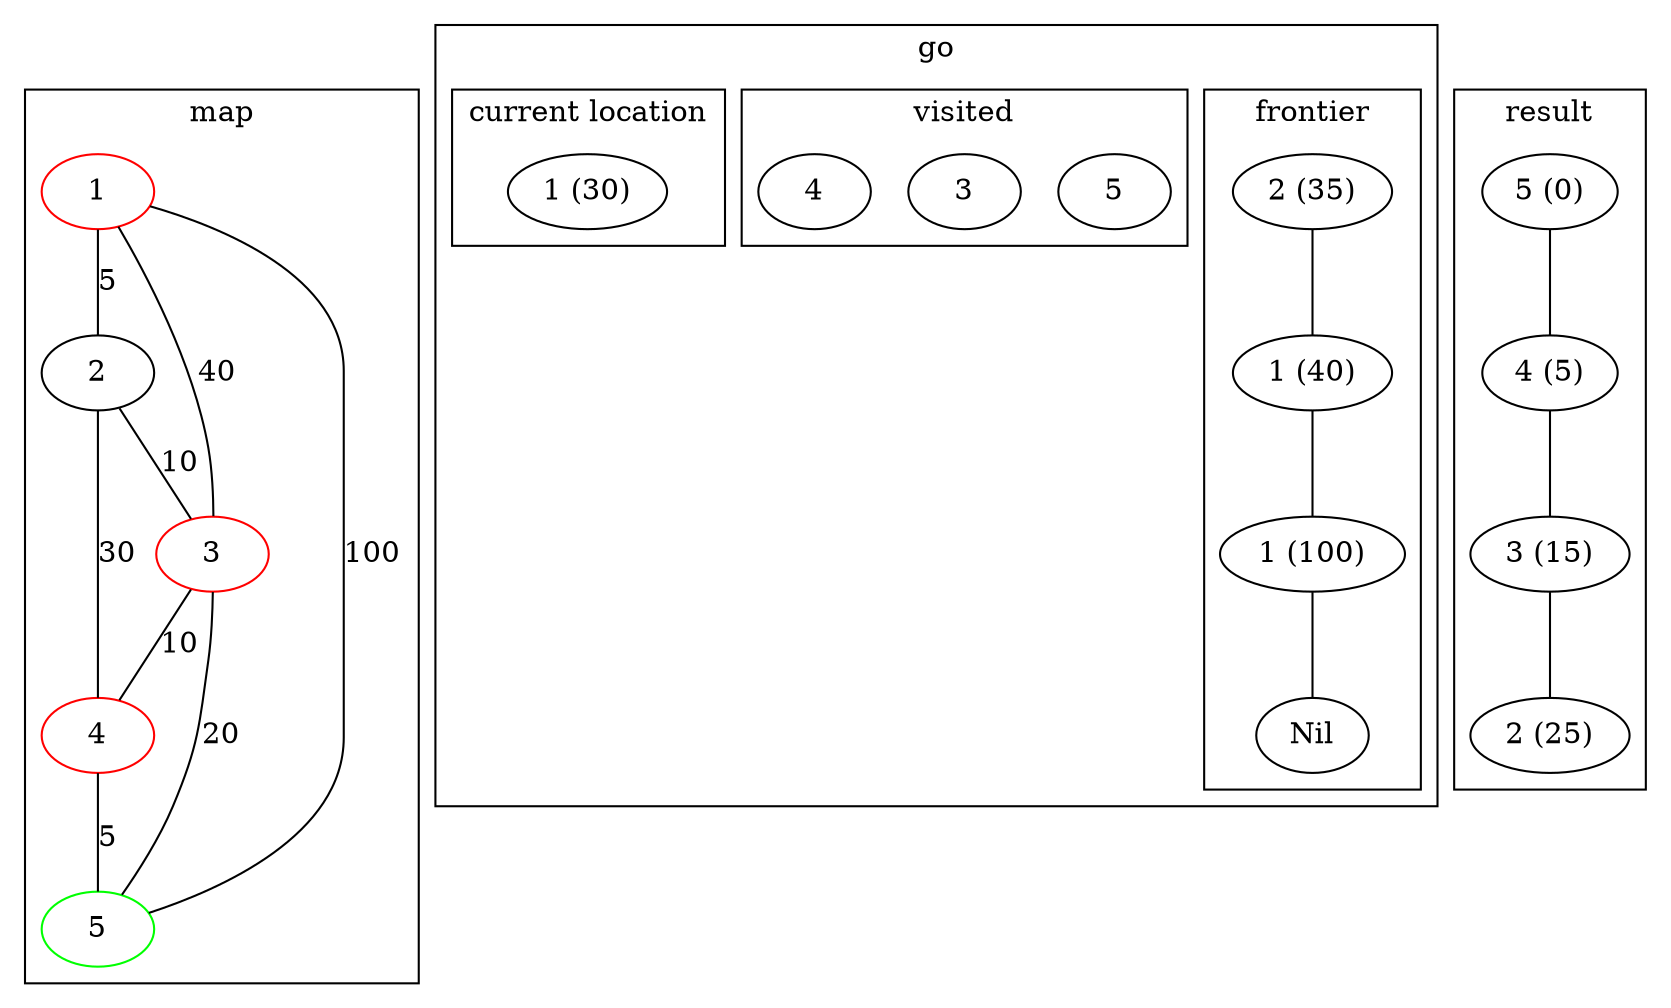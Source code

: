 graph {
    subgraph clusterM {
        label="map";
        d1[label=1,color=red]
        d2[label=2,]
        d3[label=3,color=red]
        d4[label=4,color=red]
        d5[label=5,color=green]
        edge[weight=95,label=5];
        d1 -- d2;
        edge[weight=60,label=40];
        d1 -- d3;
        edge[weight=1,label=100];
        d1 -- d5;
        edge[weight=90,label=10];
        d2 -- d3;
        edge[weight=70,label=30];
        d2 -- d4;
        edge[weight=90,label=10];
        d3 -- d4;
        edge[weight=80,label=20];
        d3 -- d5;
        edge[weight=95,label=5];
        d4 -- d5;
    }
    subgraph cluster1 {
        label="go";
        subgraph cluster0 {
            label="frontier";
            f31[label="1 (40)"];
            f1[label="1 (100)"];
            f32[label="2 (35)"];
            n[label="Nil"];
            f32 -- f31 -- f1 -- n;
        }
        subgraph cluster01 {
            label="visited";
            v1[label="5"];
            v3[label="3"];
            v4[label="4"];
            v1;
            v3;
            v4;
        }
        subgraph cluster02 {
            label="current location";
            c1[label="1 (30)"];
        }
        subgraph cluster03 {
            label="new elements";
        }
    }
    subgraph cluster2 {
        label="result";
        r5[label="5 (0)"];
        r4[label="4 (5)"];
        r3[label="3 (15)"];
        r2[label="2 (25)"];
        r5--r4--r3--r2;
    }
}
